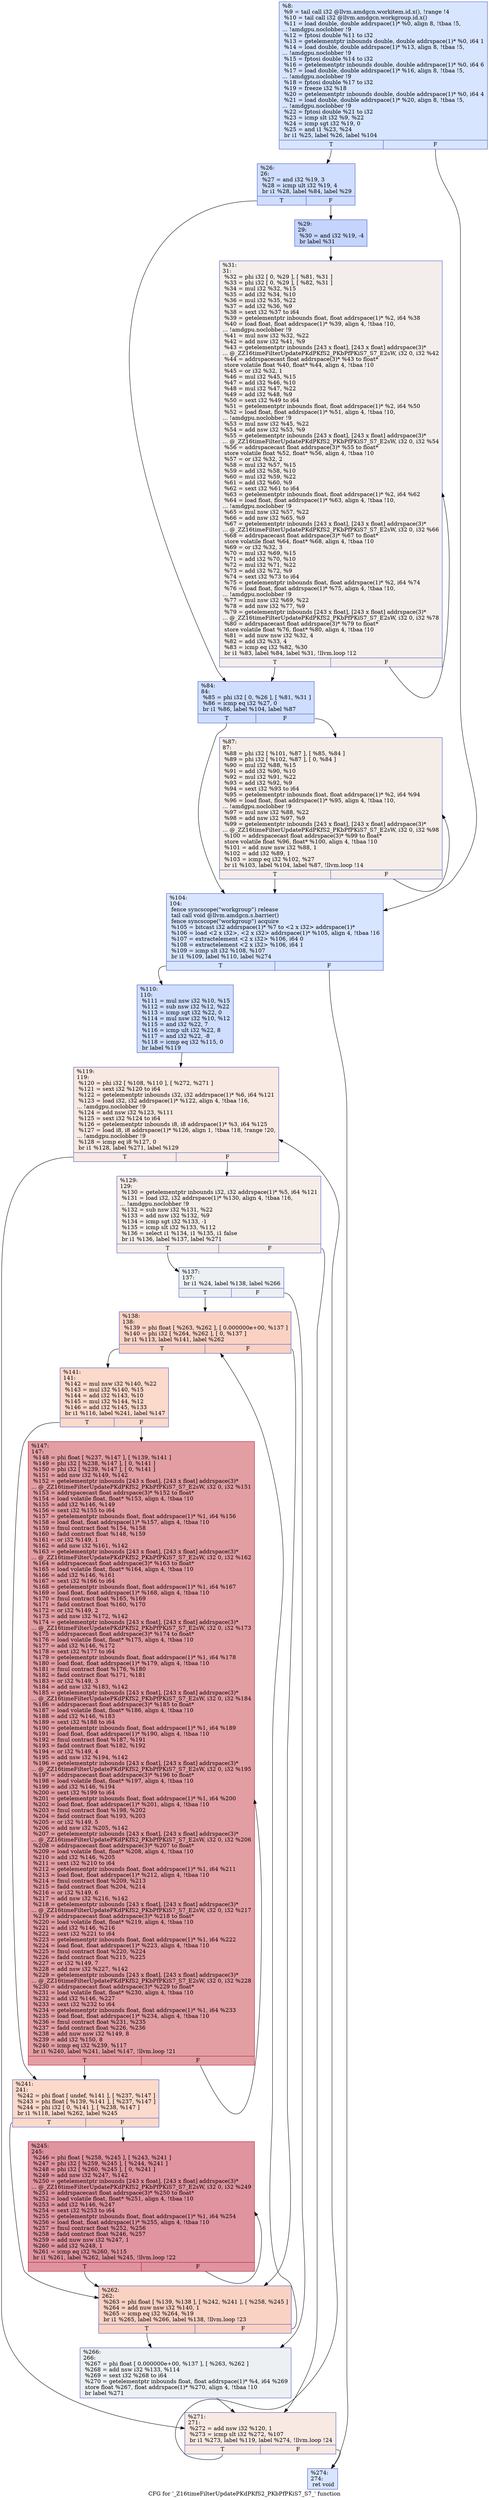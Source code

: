 digraph "CFG for '_Z16timeFilterUpdatePKdPKfS2_PKbPfPKiS7_S7_' function" {
	label="CFG for '_Z16timeFilterUpdatePKdPKfS2_PKbPfPKiS7_S7_' function";

	Node0x525b040 [shape=record,color="#3d50c3ff", style=filled, fillcolor="#a7c5fe70",label="{%8:\l  %9 = tail call i32 @llvm.amdgcn.workitem.id.x(), !range !4\l  %10 = tail call i32 @llvm.amdgcn.workgroup.id.x()\l  %11 = load double, double addrspace(1)* %0, align 8, !tbaa !5,\l... !amdgpu.noclobber !9\l  %12 = fptosi double %11 to i32\l  %13 = getelementptr inbounds double, double addrspace(1)* %0, i64 1\l  %14 = load double, double addrspace(1)* %13, align 8, !tbaa !5,\l... !amdgpu.noclobber !9\l  %15 = fptosi double %14 to i32\l  %16 = getelementptr inbounds double, double addrspace(1)* %0, i64 6\l  %17 = load double, double addrspace(1)* %16, align 8, !tbaa !5,\l... !amdgpu.noclobber !9\l  %18 = fptosi double %17 to i32\l  %19 = freeze i32 %18\l  %20 = getelementptr inbounds double, double addrspace(1)* %0, i64 4\l  %21 = load double, double addrspace(1)* %20, align 8, !tbaa !5,\l... !amdgpu.noclobber !9\l  %22 = fptosi double %21 to i32\l  %23 = icmp slt i32 %9, %22\l  %24 = icmp sgt i32 %19, 0\l  %25 = and i1 %23, %24\l  br i1 %25, label %26, label %104\l|{<s0>T|<s1>F}}"];
	Node0x525b040:s0 -> Node0x525ded0;
	Node0x525b040:s1 -> Node0x525df60;
	Node0x525ded0 [shape=record,color="#3d50c3ff", style=filled, fillcolor="#93b5fe70",label="{%26:\l26:                                               \l  %27 = and i32 %19, 3\l  %28 = icmp ult i32 %19, 4\l  br i1 %28, label %84, label %29\l|{<s0>T|<s1>F}}"];
	Node0x525ded0:s0 -> Node0x525e220;
	Node0x525ded0:s1 -> Node0x525e270;
	Node0x525e270 [shape=record,color="#3d50c3ff", style=filled, fillcolor="#7a9df870",label="{%29:\l29:                                               \l  %30 = and i32 %19, -4\l  br label %31\l}"];
	Node0x525e270 -> Node0x525e470;
	Node0x525e470 [shape=record,color="#3d50c3ff", style=filled, fillcolor="#e3d9d370",label="{%31:\l31:                                               \l  %32 = phi i32 [ 0, %29 ], [ %81, %31 ]\l  %33 = phi i32 [ 0, %29 ], [ %82, %31 ]\l  %34 = mul i32 %32, %15\l  %35 = add i32 %34, %10\l  %36 = mul i32 %35, %22\l  %37 = add i32 %36, %9\l  %38 = sext i32 %37 to i64\l  %39 = getelementptr inbounds float, float addrspace(1)* %2, i64 %38\l  %40 = load float, float addrspace(1)* %39, align 4, !tbaa !10,\l... !amdgpu.noclobber !9\l  %41 = mul nsw i32 %32, %22\l  %42 = add nsw i32 %41, %9\l  %43 = getelementptr inbounds [243 x float], [243 x float] addrspace(3)*\l... @_ZZ16timeFilterUpdatePKdPKfS2_PKbPfPKiS7_S7_E2sW, i32 0, i32 %42\l  %44 = addrspacecast float addrspace(3)* %43 to float*\l  store volatile float %40, float* %44, align 4, !tbaa !10\l  %45 = or i32 %32, 1\l  %46 = mul i32 %45, %15\l  %47 = add i32 %46, %10\l  %48 = mul i32 %47, %22\l  %49 = add i32 %48, %9\l  %50 = sext i32 %49 to i64\l  %51 = getelementptr inbounds float, float addrspace(1)* %2, i64 %50\l  %52 = load float, float addrspace(1)* %51, align 4, !tbaa !10,\l... !amdgpu.noclobber !9\l  %53 = mul nsw i32 %45, %22\l  %54 = add nsw i32 %53, %9\l  %55 = getelementptr inbounds [243 x float], [243 x float] addrspace(3)*\l... @_ZZ16timeFilterUpdatePKdPKfS2_PKbPfPKiS7_S7_E2sW, i32 0, i32 %54\l  %56 = addrspacecast float addrspace(3)* %55 to float*\l  store volatile float %52, float* %56, align 4, !tbaa !10\l  %57 = or i32 %32, 2\l  %58 = mul i32 %57, %15\l  %59 = add i32 %58, %10\l  %60 = mul i32 %59, %22\l  %61 = add i32 %60, %9\l  %62 = sext i32 %61 to i64\l  %63 = getelementptr inbounds float, float addrspace(1)* %2, i64 %62\l  %64 = load float, float addrspace(1)* %63, align 4, !tbaa !10,\l... !amdgpu.noclobber !9\l  %65 = mul nsw i32 %57, %22\l  %66 = add nsw i32 %65, %9\l  %67 = getelementptr inbounds [243 x float], [243 x float] addrspace(3)*\l... @_ZZ16timeFilterUpdatePKdPKfS2_PKbPfPKiS7_S7_E2sW, i32 0, i32 %66\l  %68 = addrspacecast float addrspace(3)* %67 to float*\l  store volatile float %64, float* %68, align 4, !tbaa !10\l  %69 = or i32 %32, 3\l  %70 = mul i32 %69, %15\l  %71 = add i32 %70, %10\l  %72 = mul i32 %71, %22\l  %73 = add i32 %72, %9\l  %74 = sext i32 %73 to i64\l  %75 = getelementptr inbounds float, float addrspace(1)* %2, i64 %74\l  %76 = load float, float addrspace(1)* %75, align 4, !tbaa !10,\l... !amdgpu.noclobber !9\l  %77 = mul nsw i32 %69, %22\l  %78 = add nsw i32 %77, %9\l  %79 = getelementptr inbounds [243 x float], [243 x float] addrspace(3)*\l... @_ZZ16timeFilterUpdatePKdPKfS2_PKbPfPKiS7_S7_E2sW, i32 0, i32 %78\l  %80 = addrspacecast float addrspace(3)* %79 to float*\l  store volatile float %76, float* %80, align 4, !tbaa !10\l  %81 = add nuw nsw i32 %32, 4\l  %82 = add i32 %33, 4\l  %83 = icmp eq i32 %82, %30\l  br i1 %83, label %84, label %31, !llvm.loop !12\l|{<s0>T|<s1>F}}"];
	Node0x525e470:s0 -> Node0x525e220;
	Node0x525e470:s1 -> Node0x525e470;
	Node0x525e220 [shape=record,color="#3d50c3ff", style=filled, fillcolor="#93b5fe70",label="{%84:\l84:                                               \l  %85 = phi i32 [ 0, %26 ], [ %81, %31 ]\l  %86 = icmp eq i32 %27, 0\l  br i1 %86, label %104, label %87\l|{<s0>T|<s1>F}}"];
	Node0x525e220:s0 -> Node0x525df60;
	Node0x525e220:s1 -> Node0x5261440;
	Node0x5261440 [shape=record,color="#3d50c3ff", style=filled, fillcolor="#e8d6cc70",label="{%87:\l87:                                               \l  %88 = phi i32 [ %101, %87 ], [ %85, %84 ]\l  %89 = phi i32 [ %102, %87 ], [ 0, %84 ]\l  %90 = mul i32 %88, %15\l  %91 = add i32 %90, %10\l  %92 = mul i32 %91, %22\l  %93 = add i32 %92, %9\l  %94 = sext i32 %93 to i64\l  %95 = getelementptr inbounds float, float addrspace(1)* %2, i64 %94\l  %96 = load float, float addrspace(1)* %95, align 4, !tbaa !10,\l... !amdgpu.noclobber !9\l  %97 = mul nsw i32 %88, %22\l  %98 = add nsw i32 %97, %9\l  %99 = getelementptr inbounds [243 x float], [243 x float] addrspace(3)*\l... @_ZZ16timeFilterUpdatePKdPKfS2_PKbPfPKiS7_S7_E2sW, i32 0, i32 %98\l  %100 = addrspacecast float addrspace(3)* %99 to float*\l  store volatile float %96, float* %100, align 4, !tbaa !10\l  %101 = add nuw nsw i32 %88, 1\l  %102 = add i32 %89, 1\l  %103 = icmp eq i32 %102, %27\l  br i1 %103, label %104, label %87, !llvm.loop !14\l|{<s0>T|<s1>F}}"];
	Node0x5261440:s0 -> Node0x525df60;
	Node0x5261440:s1 -> Node0x5261440;
	Node0x525df60 [shape=record,color="#3d50c3ff", style=filled, fillcolor="#a7c5fe70",label="{%104:\l104:                                              \l  fence syncscope(\"workgroup\") release\l  tail call void @llvm.amdgcn.s.barrier()\l  fence syncscope(\"workgroup\") acquire\l  %105 = bitcast i32 addrspace(1)* %7 to \<2 x i32\> addrspace(1)*\l  %106 = load \<2 x i32\>, \<2 x i32\> addrspace(1)* %105, align 4, !tbaa !16\l  %107 = extractelement \<2 x i32\> %106, i64 0\l  %108 = extractelement \<2 x i32\> %106, i64 1\l  %109 = icmp slt i32 %108, %107\l  br i1 %109, label %110, label %274\l|{<s0>T|<s1>F}}"];
	Node0x525df60:s0 -> Node0x5262ce0;
	Node0x525df60:s1 -> Node0x5262d70;
	Node0x5262ce0 [shape=record,color="#3d50c3ff", style=filled, fillcolor="#93b5fe70",label="{%110:\l110:                                              \l  %111 = mul nsw i32 %10, %15\l  %112 = sub nsw i32 %12, %22\l  %113 = icmp sgt i32 %22, 0\l  %114 = mul nsw i32 %10, %12\l  %115 = and i32 %22, 7\l  %116 = icmp ult i32 %22, 8\l  %117 = and i32 %22, -8\l  %118 = icmp eq i32 %115, 0\l  br label %119\l}"];
	Node0x5262ce0 -> Node0x52633c0;
	Node0x52633c0 [shape=record,color="#3d50c3ff", style=filled, fillcolor="#efcebd70",label="{%119:\l119:                                              \l  %120 = phi i32 [ %108, %110 ], [ %272, %271 ]\l  %121 = sext i32 %120 to i64\l  %122 = getelementptr inbounds i32, i32 addrspace(1)* %6, i64 %121\l  %123 = load i32, i32 addrspace(1)* %122, align 4, !tbaa !16,\l... !amdgpu.noclobber !9\l  %124 = add nsw i32 %123, %111\l  %125 = sext i32 %124 to i64\l  %126 = getelementptr inbounds i8, i8 addrspace(1)* %3, i64 %125\l  %127 = load i8, i8 addrspace(1)* %126, align 1, !tbaa !18, !range !20,\l... !amdgpu.noclobber !9\l  %128 = icmp eq i8 %127, 0\l  br i1 %128, label %271, label %129\l|{<s0>T|<s1>F}}"];
	Node0x52633c0:s0 -> Node0x52634b0;
	Node0x52633c0:s1 -> Node0x52603c0;
	Node0x52603c0 [shape=record,color="#3d50c3ff", style=filled, fillcolor="#e8d6cc70",label="{%129:\l129:                                              \l  %130 = getelementptr inbounds i32, i32 addrspace(1)* %5, i64 %121\l  %131 = load i32, i32 addrspace(1)* %130, align 4, !tbaa !16,\l... !amdgpu.noclobber !9\l  %132 = sub nsw i32 %131, %22\l  %133 = add nsw i32 %132, %9\l  %134 = icmp sgt i32 %133, -1\l  %135 = icmp slt i32 %133, %112\l  %136 = select i1 %134, i1 %135, i1 false\l  br i1 %136, label %137, label %271\l|{<s0>T|<s1>F}}"];
	Node0x52603c0:s0 -> Node0x5264d20;
	Node0x52603c0:s1 -> Node0x52634b0;
	Node0x5264d20 [shape=record,color="#3d50c3ff", style=filled, fillcolor="#d6dce470",label="{%137:\l137:                                              \l  br i1 %24, label %138, label %266\l|{<s0>T|<s1>F}}"];
	Node0x5264d20:s0 -> Node0x5264e60;
	Node0x5264d20:s1 -> Node0x5264eb0;
	Node0x5264e60 [shape=record,color="#3d50c3ff", style=filled, fillcolor="#f4987a70",label="{%138:\l138:                                              \l  %139 = phi float [ %263, %262 ], [ 0.000000e+00, %137 ]\l  %140 = phi i32 [ %264, %262 ], [ 0, %137 ]\l  br i1 %113, label %141, label %262\l|{<s0>T|<s1>F}}"];
	Node0x5264e60:s0 -> Node0x5265cd0;
	Node0x5264e60:s1 -> Node0x5265020;
	Node0x5265cd0 [shape=record,color="#3d50c3ff", style=filled, fillcolor="#f7a88970",label="{%141:\l141:                                              \l  %142 = mul nsw i32 %140, %22\l  %143 = mul i32 %140, %15\l  %144 = add i32 %143, %10\l  %145 = mul i32 %144, %12\l  %146 = add i32 %145, %133\l  br i1 %116, label %241, label %147\l|{<s0>T|<s1>F}}"];
	Node0x5265cd0:s0 -> Node0x52660e0;
	Node0x5265cd0:s1 -> Node0x5266130;
	Node0x5266130 [shape=record,color="#b70d28ff", style=filled, fillcolor="#be242e70",label="{%147:\l147:                                              \l  %148 = phi float [ %237, %147 ], [ %139, %141 ]\l  %149 = phi i32 [ %238, %147 ], [ 0, %141 ]\l  %150 = phi i32 [ %239, %147 ], [ 0, %141 ]\l  %151 = add nsw i32 %149, %142\l  %152 = getelementptr inbounds [243 x float], [243 x float] addrspace(3)*\l... @_ZZ16timeFilterUpdatePKdPKfS2_PKbPfPKiS7_S7_E2sW, i32 0, i32 %151\l  %153 = addrspacecast float addrspace(3)* %152 to float*\l  %154 = load volatile float, float* %153, align 4, !tbaa !10\l  %155 = add i32 %146, %149\l  %156 = sext i32 %155 to i64\l  %157 = getelementptr inbounds float, float addrspace(1)* %1, i64 %156\l  %158 = load float, float addrspace(1)* %157, align 4, !tbaa !10\l  %159 = fmul contract float %154, %158\l  %160 = fadd contract float %148, %159\l  %161 = or i32 %149, 1\l  %162 = add nsw i32 %161, %142\l  %163 = getelementptr inbounds [243 x float], [243 x float] addrspace(3)*\l... @_ZZ16timeFilterUpdatePKdPKfS2_PKbPfPKiS7_S7_E2sW, i32 0, i32 %162\l  %164 = addrspacecast float addrspace(3)* %163 to float*\l  %165 = load volatile float, float* %164, align 4, !tbaa !10\l  %166 = add i32 %146, %161\l  %167 = sext i32 %166 to i64\l  %168 = getelementptr inbounds float, float addrspace(1)* %1, i64 %167\l  %169 = load float, float addrspace(1)* %168, align 4, !tbaa !10\l  %170 = fmul contract float %165, %169\l  %171 = fadd contract float %160, %170\l  %172 = or i32 %149, 2\l  %173 = add nsw i32 %172, %142\l  %174 = getelementptr inbounds [243 x float], [243 x float] addrspace(3)*\l... @_ZZ16timeFilterUpdatePKdPKfS2_PKbPfPKiS7_S7_E2sW, i32 0, i32 %173\l  %175 = addrspacecast float addrspace(3)* %174 to float*\l  %176 = load volatile float, float* %175, align 4, !tbaa !10\l  %177 = add i32 %146, %172\l  %178 = sext i32 %177 to i64\l  %179 = getelementptr inbounds float, float addrspace(1)* %1, i64 %178\l  %180 = load float, float addrspace(1)* %179, align 4, !tbaa !10\l  %181 = fmul contract float %176, %180\l  %182 = fadd contract float %171, %181\l  %183 = or i32 %149, 3\l  %184 = add nsw i32 %183, %142\l  %185 = getelementptr inbounds [243 x float], [243 x float] addrspace(3)*\l... @_ZZ16timeFilterUpdatePKdPKfS2_PKbPfPKiS7_S7_E2sW, i32 0, i32 %184\l  %186 = addrspacecast float addrspace(3)* %185 to float*\l  %187 = load volatile float, float* %186, align 4, !tbaa !10\l  %188 = add i32 %146, %183\l  %189 = sext i32 %188 to i64\l  %190 = getelementptr inbounds float, float addrspace(1)* %1, i64 %189\l  %191 = load float, float addrspace(1)* %190, align 4, !tbaa !10\l  %192 = fmul contract float %187, %191\l  %193 = fadd contract float %182, %192\l  %194 = or i32 %149, 4\l  %195 = add nsw i32 %194, %142\l  %196 = getelementptr inbounds [243 x float], [243 x float] addrspace(3)*\l... @_ZZ16timeFilterUpdatePKdPKfS2_PKbPfPKiS7_S7_E2sW, i32 0, i32 %195\l  %197 = addrspacecast float addrspace(3)* %196 to float*\l  %198 = load volatile float, float* %197, align 4, !tbaa !10\l  %199 = add i32 %146, %194\l  %200 = sext i32 %199 to i64\l  %201 = getelementptr inbounds float, float addrspace(1)* %1, i64 %200\l  %202 = load float, float addrspace(1)* %201, align 4, !tbaa !10\l  %203 = fmul contract float %198, %202\l  %204 = fadd contract float %193, %203\l  %205 = or i32 %149, 5\l  %206 = add nsw i32 %205, %142\l  %207 = getelementptr inbounds [243 x float], [243 x float] addrspace(3)*\l... @_ZZ16timeFilterUpdatePKdPKfS2_PKbPfPKiS7_S7_E2sW, i32 0, i32 %206\l  %208 = addrspacecast float addrspace(3)* %207 to float*\l  %209 = load volatile float, float* %208, align 4, !tbaa !10\l  %210 = add i32 %146, %205\l  %211 = sext i32 %210 to i64\l  %212 = getelementptr inbounds float, float addrspace(1)* %1, i64 %211\l  %213 = load float, float addrspace(1)* %212, align 4, !tbaa !10\l  %214 = fmul contract float %209, %213\l  %215 = fadd contract float %204, %214\l  %216 = or i32 %149, 6\l  %217 = add nsw i32 %216, %142\l  %218 = getelementptr inbounds [243 x float], [243 x float] addrspace(3)*\l... @_ZZ16timeFilterUpdatePKdPKfS2_PKbPfPKiS7_S7_E2sW, i32 0, i32 %217\l  %219 = addrspacecast float addrspace(3)* %218 to float*\l  %220 = load volatile float, float* %219, align 4, !tbaa !10\l  %221 = add i32 %146, %216\l  %222 = sext i32 %221 to i64\l  %223 = getelementptr inbounds float, float addrspace(1)* %1, i64 %222\l  %224 = load float, float addrspace(1)* %223, align 4, !tbaa !10\l  %225 = fmul contract float %220, %224\l  %226 = fadd contract float %215, %225\l  %227 = or i32 %149, 7\l  %228 = add nsw i32 %227, %142\l  %229 = getelementptr inbounds [243 x float], [243 x float] addrspace(3)*\l... @_ZZ16timeFilterUpdatePKdPKfS2_PKbPfPKiS7_S7_E2sW, i32 0, i32 %228\l  %230 = addrspacecast float addrspace(3)* %229 to float*\l  %231 = load volatile float, float* %230, align 4, !tbaa !10\l  %232 = add i32 %146, %227\l  %233 = sext i32 %232 to i64\l  %234 = getelementptr inbounds float, float addrspace(1)* %1, i64 %233\l  %235 = load float, float addrspace(1)* %234, align 4, !tbaa !10\l  %236 = fmul contract float %231, %235\l  %237 = fadd contract float %226, %236\l  %238 = add nuw nsw i32 %149, 8\l  %239 = add i32 %150, 8\l  %240 = icmp eq i32 %239, %117\l  br i1 %240, label %241, label %147, !llvm.loop !21\l|{<s0>T|<s1>F}}"];
	Node0x5266130:s0 -> Node0x52660e0;
	Node0x5266130:s1 -> Node0x5266130;
	Node0x52660e0 [shape=record,color="#3d50c3ff", style=filled, fillcolor="#f7a88970",label="{%241:\l241:                                              \l  %242 = phi float [ undef, %141 ], [ %237, %147 ]\l  %243 = phi float [ %139, %141 ], [ %237, %147 ]\l  %244 = phi i32 [ 0, %141 ], [ %238, %147 ]\l  br i1 %118, label %262, label %245\l|{<s0>T|<s1>F}}"];
	Node0x52660e0:s0 -> Node0x5265020;
	Node0x52660e0:s1 -> Node0x5269a60;
	Node0x5269a60 [shape=record,color="#b70d28ff", style=filled, fillcolor="#b70d2870",label="{%245:\l245:                                              \l  %246 = phi float [ %258, %245 ], [ %243, %241 ]\l  %247 = phi i32 [ %259, %245 ], [ %244, %241 ]\l  %248 = phi i32 [ %260, %245 ], [ 0, %241 ]\l  %249 = add nsw i32 %247, %142\l  %250 = getelementptr inbounds [243 x float], [243 x float] addrspace(3)*\l... @_ZZ16timeFilterUpdatePKdPKfS2_PKbPfPKiS7_S7_E2sW, i32 0, i32 %249\l  %251 = addrspacecast float addrspace(3)* %250 to float*\l  %252 = load volatile float, float* %251, align 4, !tbaa !10\l  %253 = add i32 %146, %247\l  %254 = sext i32 %253 to i64\l  %255 = getelementptr inbounds float, float addrspace(1)* %1, i64 %254\l  %256 = load float, float addrspace(1)* %255, align 4, !tbaa !10\l  %257 = fmul contract float %252, %256\l  %258 = fadd contract float %246, %257\l  %259 = add nuw nsw i32 %247, 1\l  %260 = add i32 %248, 1\l  %261 = icmp eq i32 %260, %115\l  br i1 %261, label %262, label %245, !llvm.loop !22\l|{<s0>T|<s1>F}}"];
	Node0x5269a60:s0 -> Node0x5265020;
	Node0x5269a60:s1 -> Node0x5269a60;
	Node0x5265020 [shape=record,color="#3d50c3ff", style=filled, fillcolor="#f4987a70",label="{%262:\l262:                                              \l  %263 = phi float [ %139, %138 ], [ %242, %241 ], [ %258, %245 ]\l  %264 = add nuw nsw i32 %140, 1\l  %265 = icmp eq i32 %264, %19\l  br i1 %265, label %266, label %138, !llvm.loop !23\l|{<s0>T|<s1>F}}"];
	Node0x5265020:s0 -> Node0x5264eb0;
	Node0x5265020:s1 -> Node0x5264e60;
	Node0x5264eb0 [shape=record,color="#3d50c3ff", style=filled, fillcolor="#d6dce470",label="{%266:\l266:                                              \l  %267 = phi float [ 0.000000e+00, %137 ], [ %263, %262 ]\l  %268 = add nsw i32 %133, %114\l  %269 = sext i32 %268 to i64\l  %270 = getelementptr inbounds float, float addrspace(1)* %4, i64 %269\l  store float %267, float addrspace(1)* %270, align 4, !tbaa !10\l  br label %271\l}"];
	Node0x5264eb0 -> Node0x52634b0;
	Node0x52634b0 [shape=record,color="#3d50c3ff", style=filled, fillcolor="#efcebd70",label="{%271:\l271:                                              \l  %272 = add nsw i32 %120, 1\l  %273 = icmp slt i32 %272, %107\l  br i1 %273, label %119, label %274, !llvm.loop !24\l|{<s0>T|<s1>F}}"];
	Node0x52634b0:s0 -> Node0x52633c0;
	Node0x52634b0:s1 -> Node0x5262d70;
	Node0x5262d70 [shape=record,color="#3d50c3ff", style=filled, fillcolor="#a7c5fe70",label="{%274:\l274:                                              \l  ret void\l}"];
}
